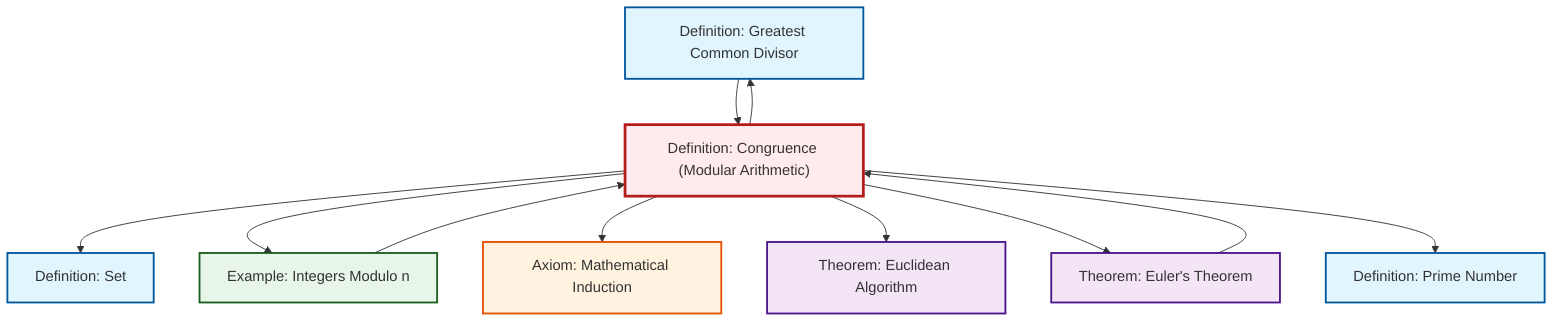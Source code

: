graph TD
    classDef definition fill:#e1f5fe,stroke:#01579b,stroke-width:2px
    classDef theorem fill:#f3e5f5,stroke:#4a148c,stroke-width:2px
    classDef axiom fill:#fff3e0,stroke:#e65100,stroke-width:2px
    classDef example fill:#e8f5e9,stroke:#1b5e20,stroke-width:2px
    classDef current fill:#ffebee,stroke:#b71c1c,stroke-width:3px
    def-gcd["Definition: Greatest Common Divisor"]:::definition
    ex-quotient-integers-mod-n["Example: Integers Modulo n"]:::example
    thm-euclidean-algorithm["Theorem: Euclidean Algorithm"]:::theorem
    def-prime["Definition: Prime Number"]:::definition
    def-set["Definition: Set"]:::definition
    thm-euler["Theorem: Euler's Theorem"]:::theorem
    ax-induction["Axiom: Mathematical Induction"]:::axiom
    def-congruence["Definition: Congruence (Modular Arithmetic)"]:::definition
    def-congruence --> def-set
    def-congruence --> ex-quotient-integers-mod-n
    thm-euler --> def-congruence
    def-congruence --> ax-induction
    def-gcd --> def-congruence
    def-congruence --> def-gcd
    def-congruence --> thm-euclidean-algorithm
    def-congruence --> thm-euler
    def-congruence --> def-prime
    ex-quotient-integers-mod-n --> def-congruence
    class def-congruence current